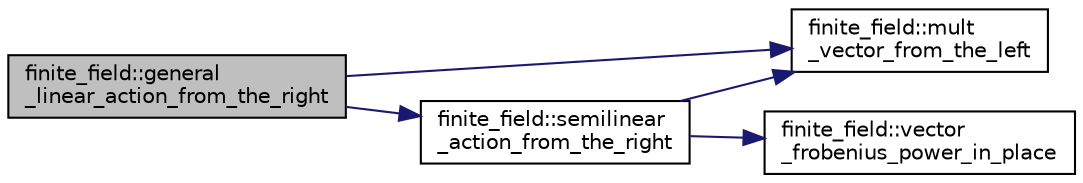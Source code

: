 digraph "finite_field::general_linear_action_from_the_right"
{
  edge [fontname="Helvetica",fontsize="10",labelfontname="Helvetica",labelfontsize="10"];
  node [fontname="Helvetica",fontsize="10",shape=record];
  rankdir="LR";
  Node5008 [label="finite_field::general\l_linear_action_from_the_right",height=0.2,width=0.4,color="black", fillcolor="grey75", style="filled", fontcolor="black"];
  Node5008 -> Node5009 [color="midnightblue",fontsize="10",style="solid",fontname="Helvetica"];
  Node5009 [label="finite_field::semilinear\l_action_from_the_right",height=0.2,width=0.4,color="black", fillcolor="white", style="filled",URL="$df/d5a/classfinite__field.html#a3e524b9391520005b083dfc4c9306302"];
  Node5009 -> Node5010 [color="midnightblue",fontsize="10",style="solid",fontname="Helvetica"];
  Node5010 [label="finite_field::mult\l_vector_from_the_left",height=0.2,width=0.4,color="black", fillcolor="white", style="filled",URL="$df/d5a/classfinite__field.html#aad2078020fd058c71649f0a25a4c77cc"];
  Node5009 -> Node5011 [color="midnightblue",fontsize="10",style="solid",fontname="Helvetica"];
  Node5011 [label="finite_field::vector\l_frobenius_power_in_place",height=0.2,width=0.4,color="black", fillcolor="white", style="filled",URL="$df/d5a/classfinite__field.html#ab56074024300775d943c7943d845df91"];
  Node5008 -> Node5010 [color="midnightblue",fontsize="10",style="solid",fontname="Helvetica"];
}
